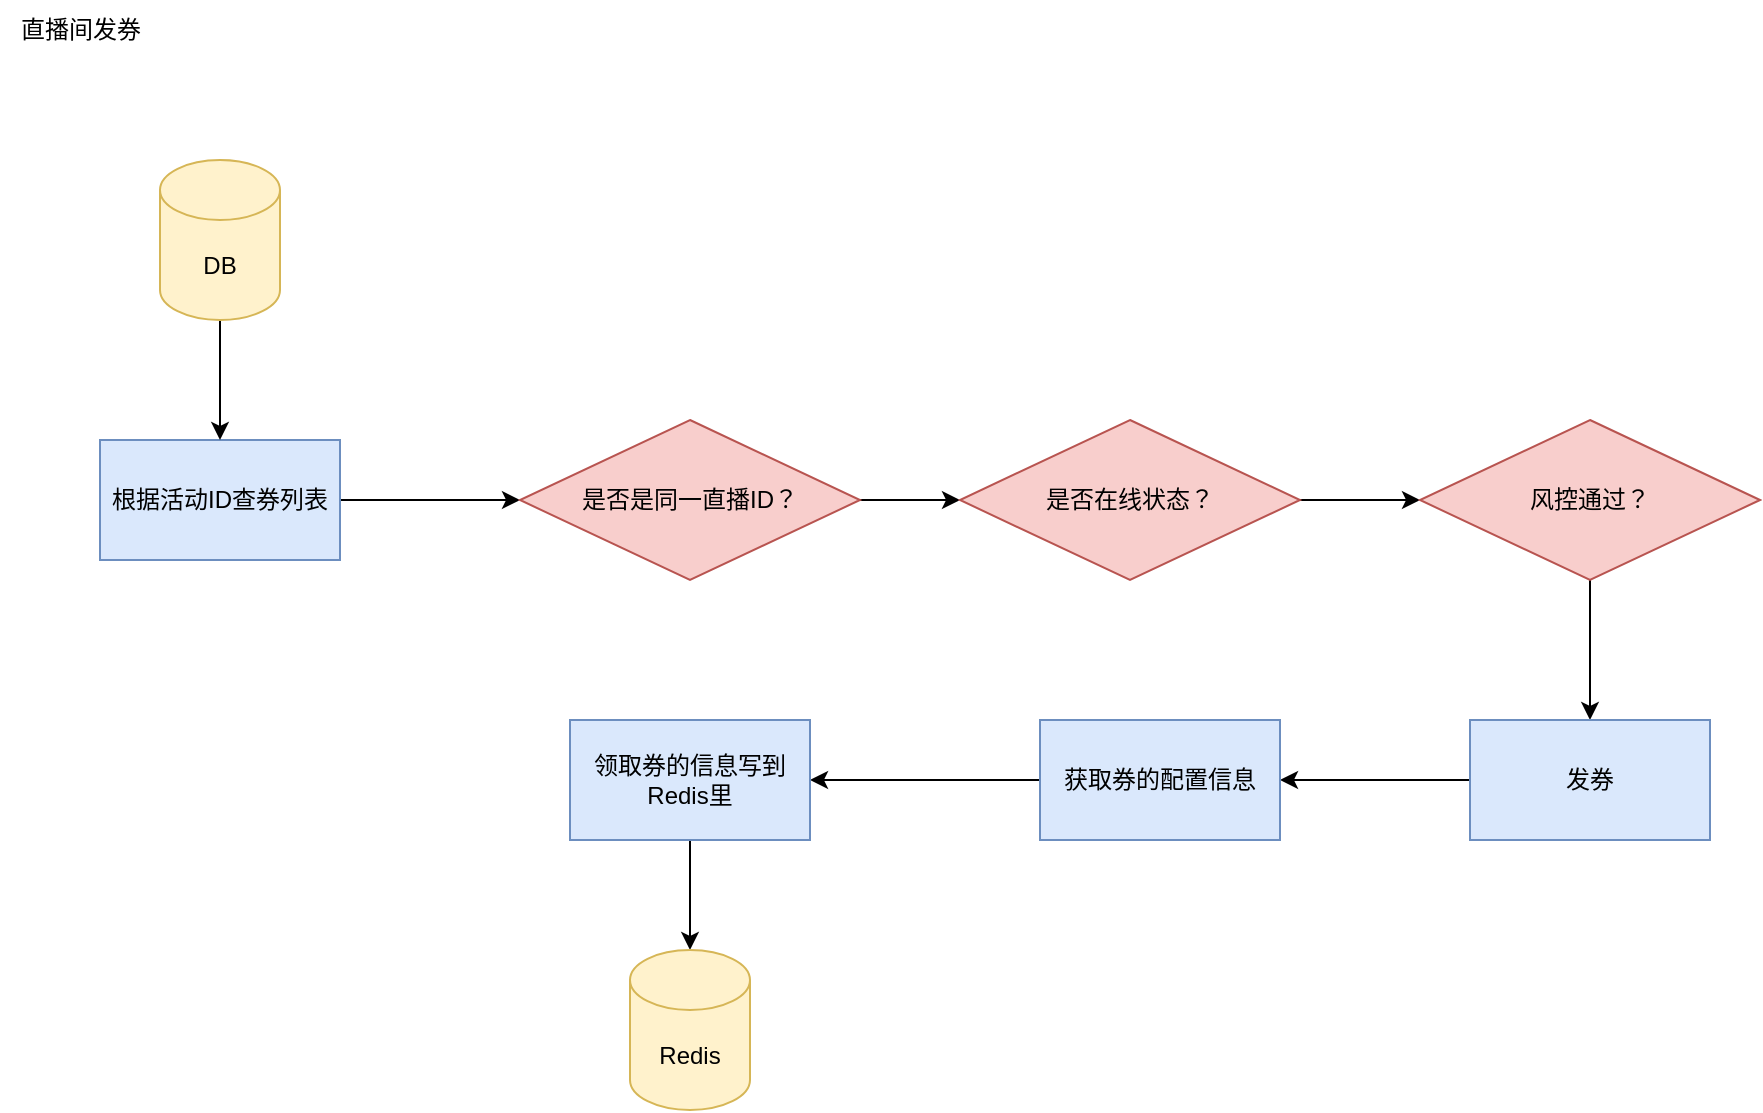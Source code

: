 <mxfile version="21.7.5" type="github">
  <diagram name="第 1 页" id="zgr502I-thZL9eDrCSQo">
    <mxGraphModel dx="1306" dy="830" grid="1" gridSize="10" guides="1" tooltips="1" connect="1" arrows="1" fold="1" page="1" pageScale="1" pageWidth="827" pageHeight="1169" math="0" shadow="0">
      <root>
        <mxCell id="0" />
        <mxCell id="1" parent="0" />
        <mxCell id="zJy86OhnqWDiOwuOmrXa-5" style="edgeStyle=orthogonalEdgeStyle;rounded=0;orthogonalLoop=1;jettySize=auto;html=1;exitX=1;exitY=0.5;exitDx=0;exitDy=0;entryX=0;entryY=0.5;entryDx=0;entryDy=0;" edge="1" parent="1" source="zJy86OhnqWDiOwuOmrXa-1" target="zJy86OhnqWDiOwuOmrXa-3">
          <mxGeometry relative="1" as="geometry" />
        </mxCell>
        <mxCell id="zJy86OhnqWDiOwuOmrXa-1" value="根据活动ID查券列表" style="rounded=0;whiteSpace=wrap;html=1;fillColor=#dae8fc;strokeColor=#6c8ebf;" vertex="1" parent="1">
          <mxGeometry x="110" y="290" width="120" height="60" as="geometry" />
        </mxCell>
        <mxCell id="zJy86OhnqWDiOwuOmrXa-2" value="直播间发券" style="text;html=1;align=center;verticalAlign=middle;resizable=0;points=[];autosize=1;strokeColor=none;fillColor=none;" vertex="1" parent="1">
          <mxGeometry x="60" y="70" width="80" height="30" as="geometry" />
        </mxCell>
        <mxCell id="zJy86OhnqWDiOwuOmrXa-6" style="edgeStyle=orthogonalEdgeStyle;rounded=0;orthogonalLoop=1;jettySize=auto;html=1;exitX=1;exitY=0.5;exitDx=0;exitDy=0;entryX=0;entryY=0.5;entryDx=0;entryDy=0;" edge="1" parent="1" source="zJy86OhnqWDiOwuOmrXa-3" target="zJy86OhnqWDiOwuOmrXa-4">
          <mxGeometry relative="1" as="geometry" />
        </mxCell>
        <mxCell id="zJy86OhnqWDiOwuOmrXa-3" value="是否是同一直播ID？" style="rhombus;whiteSpace=wrap;html=1;fillColor=#f8cecc;strokeColor=#b85450;" vertex="1" parent="1">
          <mxGeometry x="320" y="280" width="170" height="80" as="geometry" />
        </mxCell>
        <mxCell id="zJy86OhnqWDiOwuOmrXa-8" style="edgeStyle=orthogonalEdgeStyle;rounded=0;orthogonalLoop=1;jettySize=auto;html=1;exitX=1;exitY=0.5;exitDx=0;exitDy=0;entryX=0;entryY=0.5;entryDx=0;entryDy=0;" edge="1" parent="1" source="zJy86OhnqWDiOwuOmrXa-4" target="zJy86OhnqWDiOwuOmrXa-7">
          <mxGeometry relative="1" as="geometry" />
        </mxCell>
        <mxCell id="zJy86OhnqWDiOwuOmrXa-4" value="是否在线状态？" style="rhombus;whiteSpace=wrap;html=1;fillColor=#f8cecc;strokeColor=#b85450;" vertex="1" parent="1">
          <mxGeometry x="540" y="280" width="170" height="80" as="geometry" />
        </mxCell>
        <mxCell id="zJy86OhnqWDiOwuOmrXa-13" style="edgeStyle=orthogonalEdgeStyle;rounded=0;orthogonalLoop=1;jettySize=auto;html=1;exitX=0.5;exitY=1;exitDx=0;exitDy=0;entryX=0.5;entryY=0;entryDx=0;entryDy=0;" edge="1" parent="1" source="zJy86OhnqWDiOwuOmrXa-7" target="zJy86OhnqWDiOwuOmrXa-11">
          <mxGeometry relative="1" as="geometry" />
        </mxCell>
        <mxCell id="zJy86OhnqWDiOwuOmrXa-7" value="风控通过？" style="rhombus;whiteSpace=wrap;html=1;fillColor=#f8cecc;strokeColor=#b85450;" vertex="1" parent="1">
          <mxGeometry x="770" y="280" width="170" height="80" as="geometry" />
        </mxCell>
        <mxCell id="zJy86OhnqWDiOwuOmrXa-10" style="edgeStyle=orthogonalEdgeStyle;rounded=0;orthogonalLoop=1;jettySize=auto;html=1;exitX=0.5;exitY=1;exitDx=0;exitDy=0;exitPerimeter=0;entryX=0.5;entryY=0;entryDx=0;entryDy=0;" edge="1" parent="1" source="zJy86OhnqWDiOwuOmrXa-9" target="zJy86OhnqWDiOwuOmrXa-1">
          <mxGeometry relative="1" as="geometry" />
        </mxCell>
        <mxCell id="zJy86OhnqWDiOwuOmrXa-9" value="DB" style="shape=cylinder3;whiteSpace=wrap;html=1;boundedLbl=1;backgroundOutline=1;size=15;fillColor=#fff2cc;strokeColor=#d6b656;" vertex="1" parent="1">
          <mxGeometry x="140" y="150" width="60" height="80" as="geometry" />
        </mxCell>
        <mxCell id="zJy86OhnqWDiOwuOmrXa-14" style="edgeStyle=orthogonalEdgeStyle;rounded=0;orthogonalLoop=1;jettySize=auto;html=1;exitX=0;exitY=0.5;exitDx=0;exitDy=0;entryX=1;entryY=0.5;entryDx=0;entryDy=0;" edge="1" parent="1" source="zJy86OhnqWDiOwuOmrXa-11" target="zJy86OhnqWDiOwuOmrXa-12">
          <mxGeometry relative="1" as="geometry" />
        </mxCell>
        <mxCell id="zJy86OhnqWDiOwuOmrXa-11" value="发券" style="rounded=0;whiteSpace=wrap;html=1;fillColor=#dae8fc;strokeColor=#6c8ebf;" vertex="1" parent="1">
          <mxGeometry x="795" y="430" width="120" height="60" as="geometry" />
        </mxCell>
        <mxCell id="zJy86OhnqWDiOwuOmrXa-18" style="edgeStyle=orthogonalEdgeStyle;rounded=0;orthogonalLoop=1;jettySize=auto;html=1;exitX=0;exitY=0.5;exitDx=0;exitDy=0;entryX=1;entryY=0.5;entryDx=0;entryDy=0;" edge="1" parent="1" source="zJy86OhnqWDiOwuOmrXa-12" target="zJy86OhnqWDiOwuOmrXa-15">
          <mxGeometry relative="1" as="geometry" />
        </mxCell>
        <mxCell id="zJy86OhnqWDiOwuOmrXa-12" value="获取券的配置信息" style="rounded=0;whiteSpace=wrap;html=1;fillColor=#dae8fc;strokeColor=#6c8ebf;" vertex="1" parent="1">
          <mxGeometry x="580" y="430" width="120" height="60" as="geometry" />
        </mxCell>
        <mxCell id="zJy86OhnqWDiOwuOmrXa-17" style="edgeStyle=orthogonalEdgeStyle;rounded=0;orthogonalLoop=1;jettySize=auto;html=1;exitX=0.5;exitY=1;exitDx=0;exitDy=0;entryX=0.5;entryY=0;entryDx=0;entryDy=0;entryPerimeter=0;" edge="1" parent="1" source="zJy86OhnqWDiOwuOmrXa-15" target="zJy86OhnqWDiOwuOmrXa-16">
          <mxGeometry relative="1" as="geometry" />
        </mxCell>
        <mxCell id="zJy86OhnqWDiOwuOmrXa-15" value="领取券的信息写到Redis里" style="rounded=0;whiteSpace=wrap;html=1;fillColor=#dae8fc;strokeColor=#6c8ebf;" vertex="1" parent="1">
          <mxGeometry x="345" y="430" width="120" height="60" as="geometry" />
        </mxCell>
        <mxCell id="zJy86OhnqWDiOwuOmrXa-16" value="Redis" style="shape=cylinder3;whiteSpace=wrap;html=1;boundedLbl=1;backgroundOutline=1;size=15;fillColor=#fff2cc;strokeColor=#d6b656;" vertex="1" parent="1">
          <mxGeometry x="375" y="545" width="60" height="80" as="geometry" />
        </mxCell>
      </root>
    </mxGraphModel>
  </diagram>
</mxfile>
